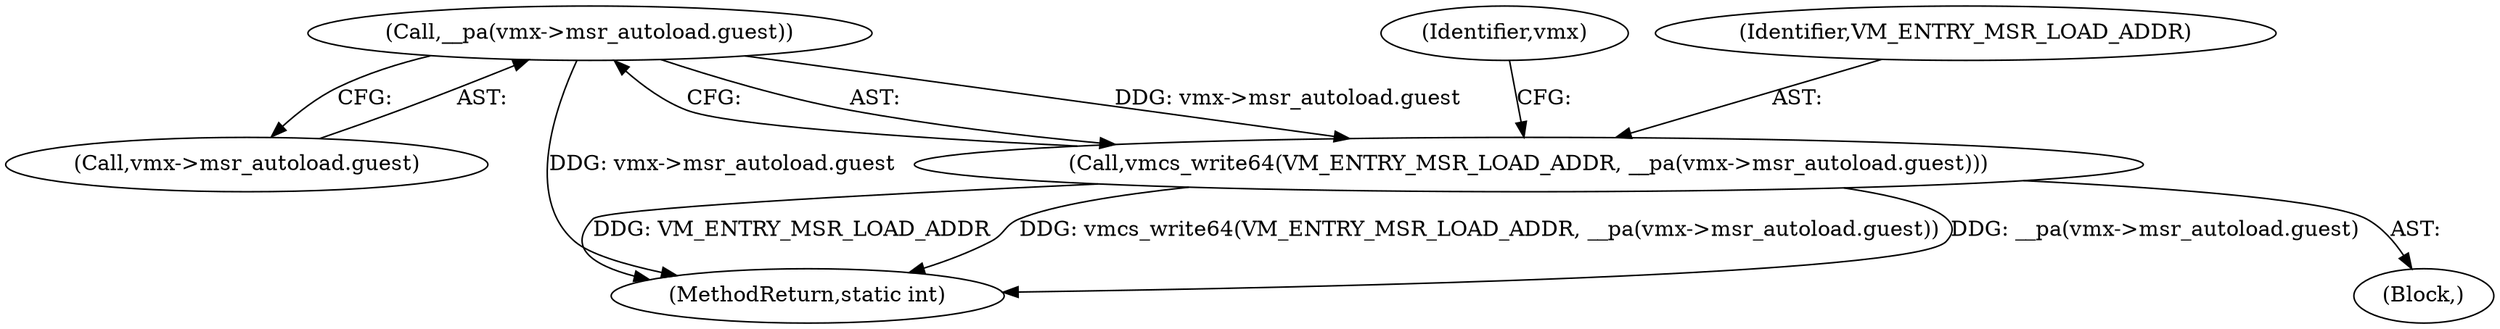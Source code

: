 digraph "0_linux_51aa68e7d57e3217192d88ce90fd5b8ef29ec94f@pointer" {
"1000618" [label="(Call,__pa(vmx->msr_autoload.guest))"];
"1000616" [label="(Call,vmcs_write64(VM_ENTRY_MSR_LOAD_ADDR, __pa(vmx->msr_autoload.guest)))"];
"1000619" [label="(Call,vmx->msr_autoload.guest)"];
"1000616" [label="(Call,vmcs_write64(VM_ENTRY_MSR_LOAD_ADDR, __pa(vmx->msr_autoload.guest)))"];
"1001021" [label="(MethodReturn,static int)"];
"1000618" [label="(Call,__pa(vmx->msr_autoload.guest))"];
"1000126" [label="(Block,)"];
"1000626" [label="(Identifier,vmx)"];
"1000617" [label="(Identifier,VM_ENTRY_MSR_LOAD_ADDR)"];
"1000618" -> "1000616"  [label="AST: "];
"1000618" -> "1000619"  [label="CFG: "];
"1000619" -> "1000618"  [label="AST: "];
"1000616" -> "1000618"  [label="CFG: "];
"1000618" -> "1001021"  [label="DDG: vmx->msr_autoload.guest"];
"1000618" -> "1000616"  [label="DDG: vmx->msr_autoload.guest"];
"1000616" -> "1000126"  [label="AST: "];
"1000617" -> "1000616"  [label="AST: "];
"1000626" -> "1000616"  [label="CFG: "];
"1000616" -> "1001021"  [label="DDG: __pa(vmx->msr_autoload.guest)"];
"1000616" -> "1001021"  [label="DDG: VM_ENTRY_MSR_LOAD_ADDR"];
"1000616" -> "1001021"  [label="DDG: vmcs_write64(VM_ENTRY_MSR_LOAD_ADDR, __pa(vmx->msr_autoload.guest))"];
}
